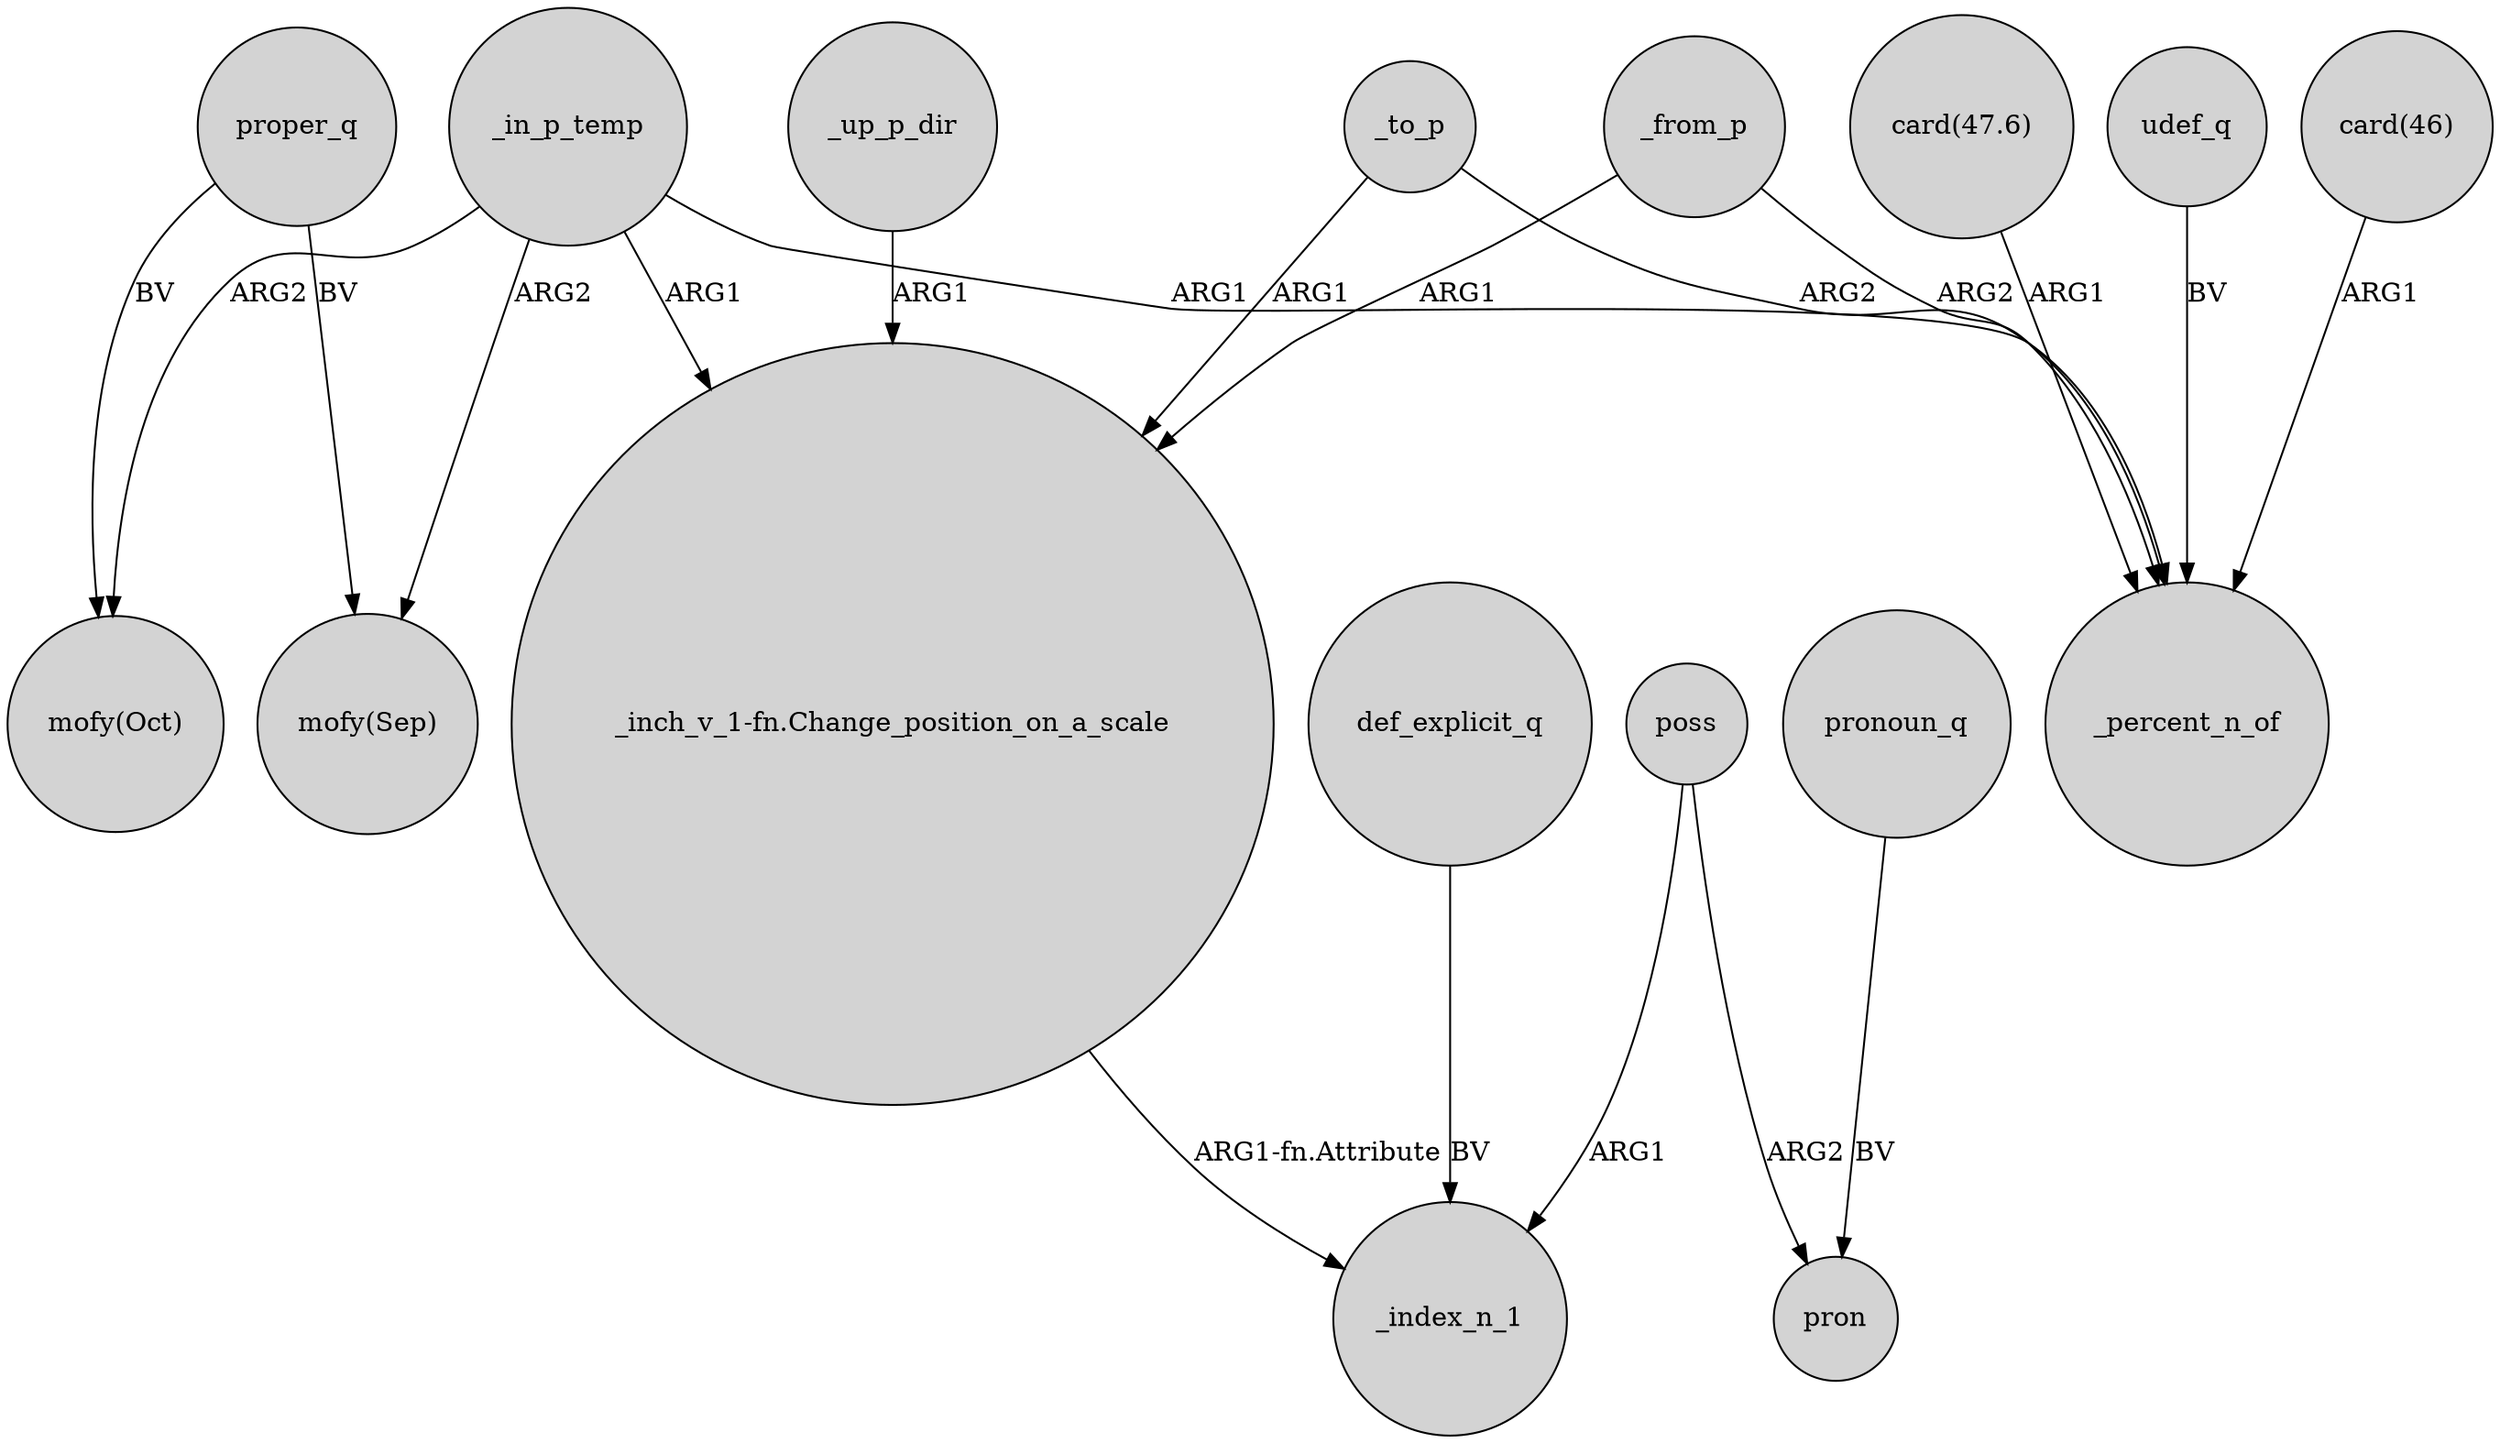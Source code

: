 digraph {
	node [shape=circle style=filled]
	_in_p_temp -> "mofy(Sep)" [label=ARG2]
	_up_p_dir -> "_inch_v_1-fn.Change_position_on_a_scale" [label=ARG1]
	"_inch_v_1-fn.Change_position_on_a_scale" -> _index_n_1 [label="ARG1-fn.Attribute"]
	_in_p_temp -> "_inch_v_1-fn.Change_position_on_a_scale" [label=ARG1]
	def_explicit_q -> _index_n_1 [label=BV]
	proper_q -> "mofy(Oct)" [label=BV]
	proper_q -> "mofy(Sep)" [label=BV]
	_from_p -> _percent_n_of [label=ARG2]
	_to_p -> _percent_n_of [label=ARG2]
	_from_p -> "_inch_v_1-fn.Change_position_on_a_scale" [label=ARG1]
	"card(47.6)" -> _percent_n_of [label=ARG1]
	udef_q -> _percent_n_of [label=BV]
	_in_p_temp -> "mofy(Oct)" [label=ARG2]
	poss -> pron [label=ARG2]
	"card(46)" -> _percent_n_of [label=ARG1]
	_in_p_temp -> _percent_n_of [label=ARG1]
	_to_p -> "_inch_v_1-fn.Change_position_on_a_scale" [label=ARG1]
	poss -> _index_n_1 [label=ARG1]
	pronoun_q -> pron [label=BV]
}
